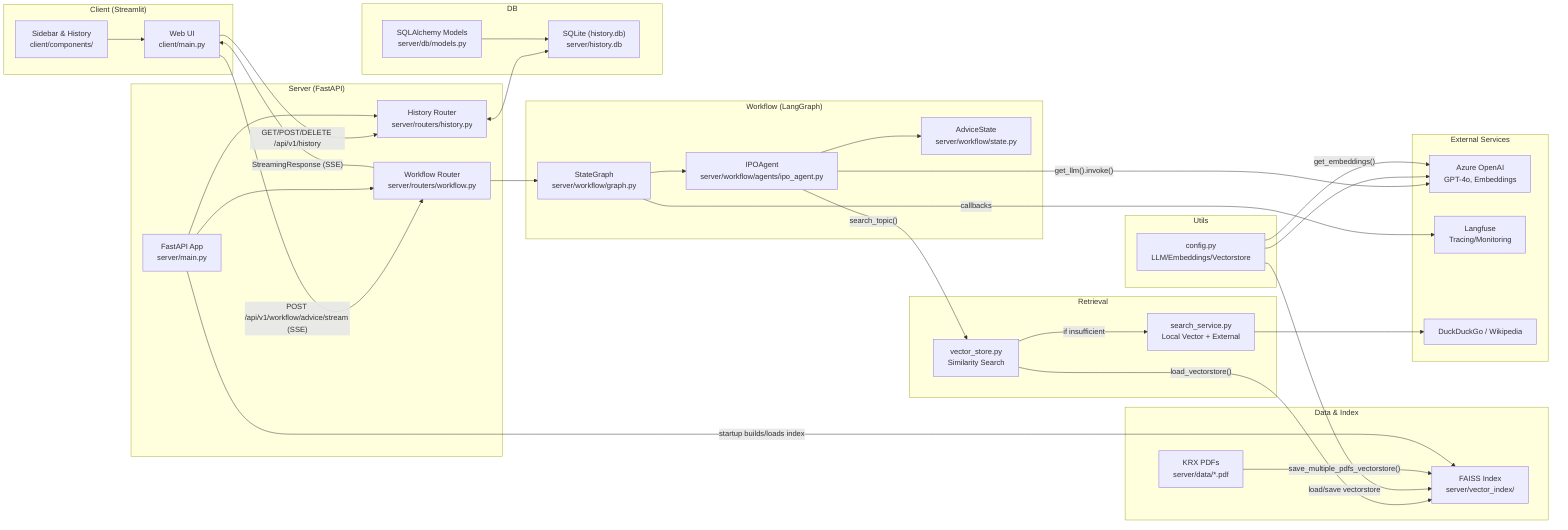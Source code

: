 graph LR

subgraph "Client (Streamlit)"
UI["Web UI<br/>client/main.py"]
Sidebar["Sidebar & History<br/>client/components/"]
end

subgraph "Server (FastAPI)"
API["FastAPI App<br/>server/main.py"]
routerW["Workflow Router<br/>server/routers/workflow.py"]
routerH["History Router<br/>server/routers/history.py"]
end

subgraph "Workflow (LangGraph)"
Graph["StateGraph<br/>server/workflow/graph.py"]
Agent["IPOAgent<br/>server/workflow/agents/ipo_agent.py"]
State["AdviceState<br/>server/workflow/state.py"]
end

subgraph "Retrieval"
VSvc["search_service.py<br/>Local Vector + External"]
VStore["vector_store.py<br/>Similarity Search"]
end

subgraph "Data & Index"
PDFs["KRX PDFs<br/>server/data/*.pdf"]
Index["FAISS Index<br/>server/vector_index/"]
end

subgraph "DB"
SQLite["SQLite (history.db)<br/>server/history.db"]
Models["SQLAlchemy Models<br/>server/db/models.py"]
end

subgraph "Utils"
Config["config.py<br/>LLM/Embeddings/Vectorstore"]
end

subgraph "External Services"
AOAI["Azure OpenAI<br/>GPT-4o, Embeddings"]
Langfuse["Langfuse<br/>Tracing/Monitoring"]
DuckWiki["DuckDuckGo / Wikipedia"]
end

%% Client -> Server
UI -->|"POST /api/v1/workflow/advice/stream (SSE)"| routerW
UI -->|"GET/POST/DELETE /api/v1/history"| routerH
Sidebar --> UI

%% Server wiring
API --> routerW
API --> routerH
routerW --> Graph
Graph --> Agent
Agent --> State

%% Retrieval flow
Agent -->|"search_topic()"| VStore
VStore -->|"load_vectorstore()"| Index
VStore -->|"if insufficient"| VSvc
VSvc --> DuckWiki

%% LLM calls and config
Agent -->|"get_llm().invoke()"| AOAI
Config --> AOAI
Config -->|"get_embeddings()"| AOAI
Config -->|"load/save vectorstore"| Index

%% Data build at startup
PDFs -->|"save_multiple_pdfs_vectorstore()"| Index
API -->|"startup builds/loads index"| Index

%% History DB
routerH <--> SQLite
Models --> SQLite

%% Streaming back to client
routerW -->|"StreamingResponse (SSE)"| UI

%% Observability
Graph -->|"callbacks"| Langfuse